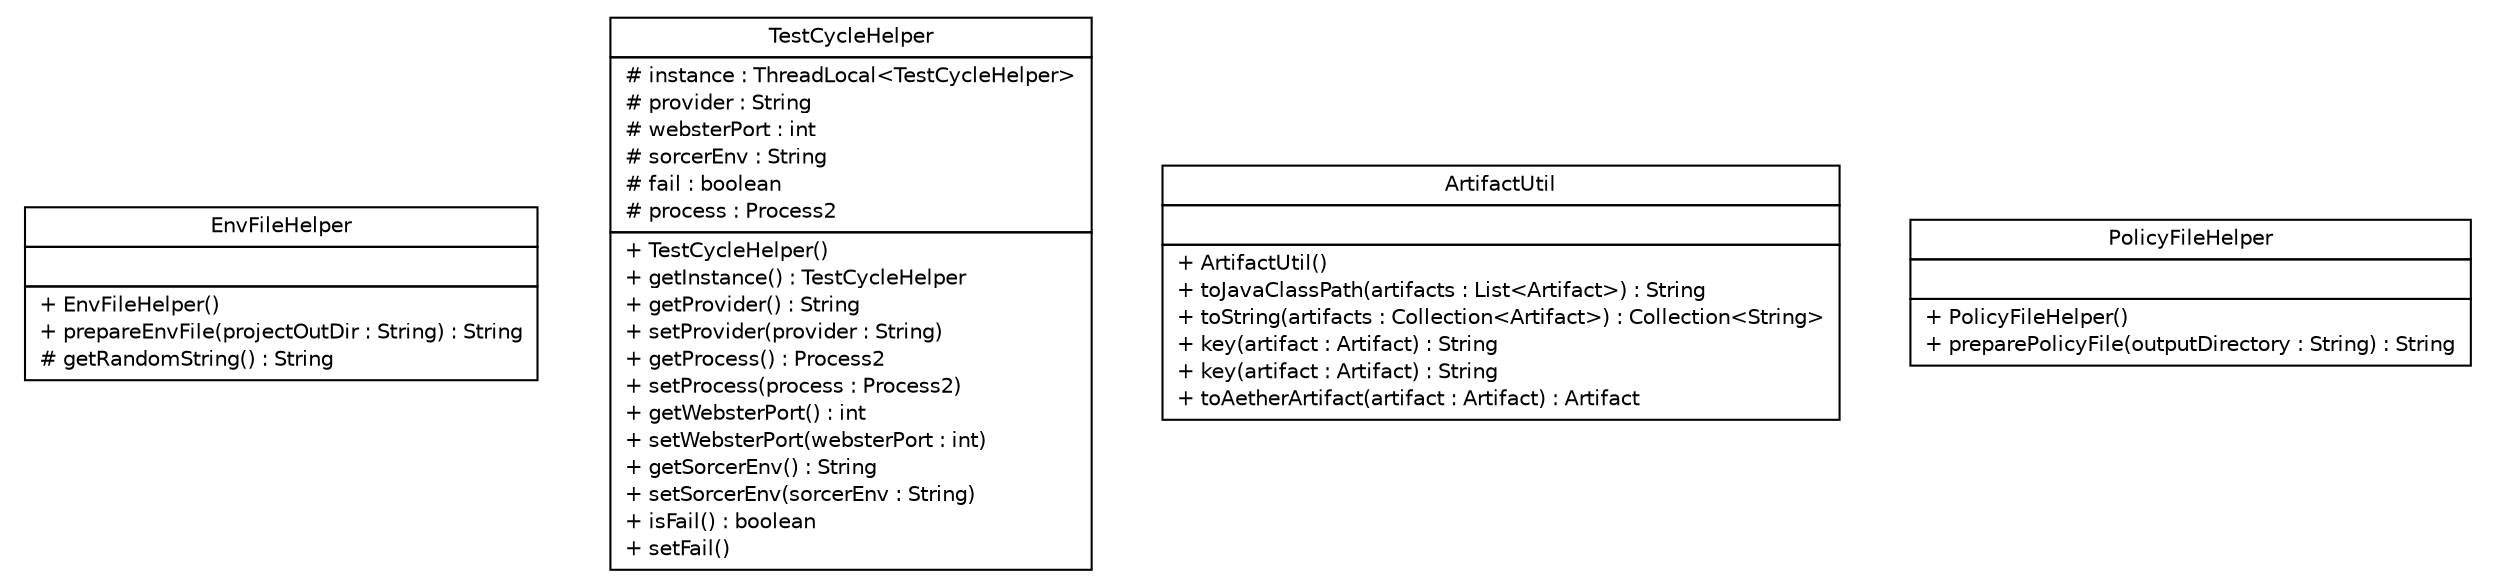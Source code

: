 #!/usr/local/bin/dot
#
# Class diagram 
# Generated by UMLGraph version R5_6 (http://www.umlgraph.org/)
#

digraph G {
	edge [fontname="Helvetica",fontsize=10,labelfontname="Helvetica",labelfontsize=10];
	node [fontname="Helvetica",fontsize=10,shape=plaintext];
	nodesep=0.25;
	ranksep=0.5;
	// sorcer.maven.util.EnvFileHelper
	c49785 [label=<<table title="sorcer.maven.util.EnvFileHelper" border="0" cellborder="1" cellspacing="0" cellpadding="2" port="p" href="./EnvFileHelper.html">
		<tr><td><table border="0" cellspacing="0" cellpadding="1">
<tr><td align="center" balign="center"> EnvFileHelper </td></tr>
		</table></td></tr>
		<tr><td><table border="0" cellspacing="0" cellpadding="1">
<tr><td align="left" balign="left">  </td></tr>
		</table></td></tr>
		<tr><td><table border="0" cellspacing="0" cellpadding="1">
<tr><td align="left" balign="left"> + EnvFileHelper() </td></tr>
<tr><td align="left" balign="left"> + prepareEnvFile(projectOutDir : String) : String </td></tr>
<tr><td align="left" balign="left"> # getRandomString() : String </td></tr>
		</table></td></tr>
		</table>>, URL="./EnvFileHelper.html", fontname="Helvetica", fontcolor="black", fontsize=10.0];
	// sorcer.maven.util.TestCycleHelper
	c49786 [label=<<table title="sorcer.maven.util.TestCycleHelper" border="0" cellborder="1" cellspacing="0" cellpadding="2" port="p" href="./TestCycleHelper.html">
		<tr><td><table border="0" cellspacing="0" cellpadding="1">
<tr><td align="center" balign="center"> TestCycleHelper </td></tr>
		</table></td></tr>
		<tr><td><table border="0" cellspacing="0" cellpadding="1">
<tr><td align="left" balign="left"> # instance : ThreadLocal&lt;TestCycleHelper&gt; </td></tr>
<tr><td align="left" balign="left"> # provider : String </td></tr>
<tr><td align="left" balign="left"> # websterPort : int </td></tr>
<tr><td align="left" balign="left"> # sorcerEnv : String </td></tr>
<tr><td align="left" balign="left"> # fail : boolean </td></tr>
<tr><td align="left" balign="left"> # process : Process2 </td></tr>
		</table></td></tr>
		<tr><td><table border="0" cellspacing="0" cellpadding="1">
<tr><td align="left" balign="left"> + TestCycleHelper() </td></tr>
<tr><td align="left" balign="left"> + getInstance() : TestCycleHelper </td></tr>
<tr><td align="left" balign="left"> + getProvider() : String </td></tr>
<tr><td align="left" balign="left"> + setProvider(provider : String) </td></tr>
<tr><td align="left" balign="left"> + getProcess() : Process2 </td></tr>
<tr><td align="left" balign="left"> + setProcess(process : Process2) </td></tr>
<tr><td align="left" balign="left"> + getWebsterPort() : int </td></tr>
<tr><td align="left" balign="left"> + setWebsterPort(websterPort : int) </td></tr>
<tr><td align="left" balign="left"> + getSorcerEnv() : String </td></tr>
<tr><td align="left" balign="left"> + setSorcerEnv(sorcerEnv : String) </td></tr>
<tr><td align="left" balign="left"> + isFail() : boolean </td></tr>
<tr><td align="left" balign="left"> + setFail() </td></tr>
		</table></td></tr>
		</table>>, URL="./TestCycleHelper.html", fontname="Helvetica", fontcolor="black", fontsize=10.0];
	// sorcer.maven.util.ArtifactUtil
	c49787 [label=<<table title="sorcer.maven.util.ArtifactUtil" border="0" cellborder="1" cellspacing="0" cellpadding="2" port="p" href="./ArtifactUtil.html">
		<tr><td><table border="0" cellspacing="0" cellpadding="1">
<tr><td align="center" balign="center"> ArtifactUtil </td></tr>
		</table></td></tr>
		<tr><td><table border="0" cellspacing="0" cellpadding="1">
<tr><td align="left" balign="left">  </td></tr>
		</table></td></tr>
		<tr><td><table border="0" cellspacing="0" cellpadding="1">
<tr><td align="left" balign="left"> + ArtifactUtil() </td></tr>
<tr><td align="left" balign="left"> + toJavaClassPath(artifacts : List&lt;Artifact&gt;) : String </td></tr>
<tr><td align="left" balign="left"> + toString(artifacts : Collection&lt;Artifact&gt;) : Collection&lt;String&gt; </td></tr>
<tr><td align="left" balign="left"> + key(artifact : Artifact) : String </td></tr>
<tr><td align="left" balign="left"> + key(artifact : Artifact) : String </td></tr>
<tr><td align="left" balign="left"> + toAetherArtifact(artifact : Artifact) : Artifact </td></tr>
		</table></td></tr>
		</table>>, URL="./ArtifactUtil.html", fontname="Helvetica", fontcolor="black", fontsize=10.0];
	// sorcer.maven.util.PolicyFileHelper
	c49788 [label=<<table title="sorcer.maven.util.PolicyFileHelper" border="0" cellborder="1" cellspacing="0" cellpadding="2" port="p" href="./PolicyFileHelper.html">
		<tr><td><table border="0" cellspacing="0" cellpadding="1">
<tr><td align="center" balign="center"> PolicyFileHelper </td></tr>
		</table></td></tr>
		<tr><td><table border="0" cellspacing="0" cellpadding="1">
<tr><td align="left" balign="left">  </td></tr>
		</table></td></tr>
		<tr><td><table border="0" cellspacing="0" cellpadding="1">
<tr><td align="left" balign="left"> + PolicyFileHelper() </td></tr>
<tr><td align="left" balign="left"> + preparePolicyFile(outputDirectory : String) : String </td></tr>
		</table></td></tr>
		</table>>, URL="./PolicyFileHelper.html", fontname="Helvetica", fontcolor="black", fontsize=10.0];
}

